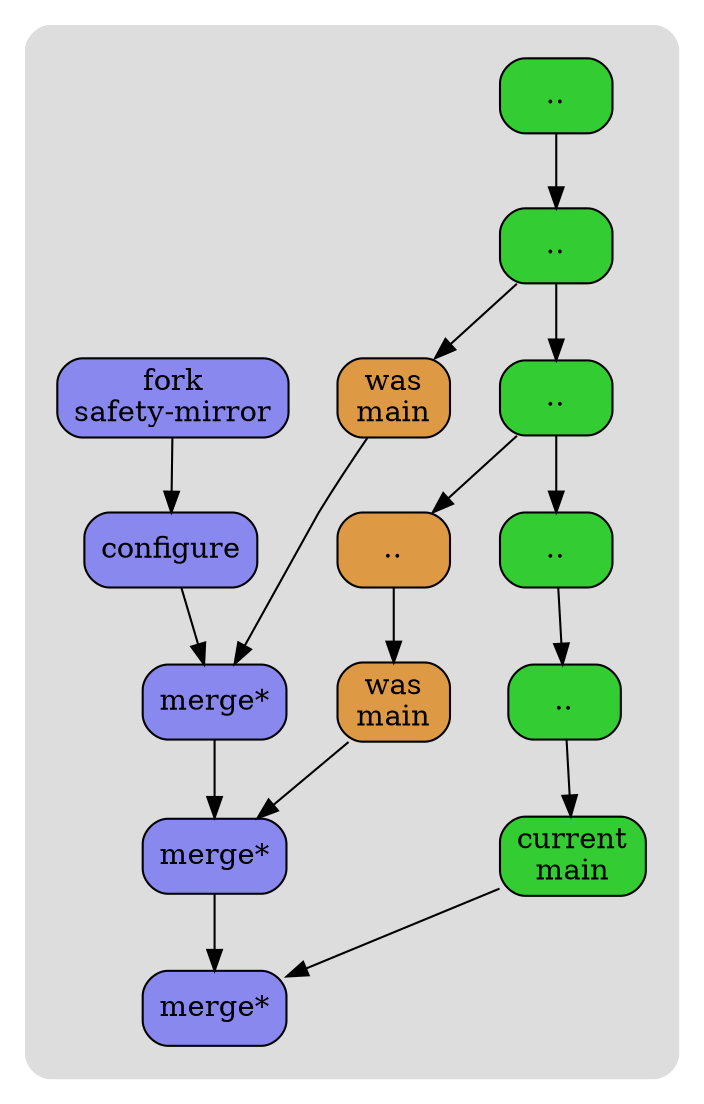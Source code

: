 digraph {
    graph [bgcolor=invis compound=true]
    subgraph cluster_all
    {
        graph [color=invis bgcolor="#dddddd" style=rounded]

        node [style="rounded,filled" shape=rect label=""]

        subgraph cluster_mirror {
            node [fillcolor="#8888ee"]
            tool [label="fork\nsafety-mirror"]
            conf [label="configure"]
            merge0 [label="merge*"]
            merge1 [label="merge*"]
            merge2 [label="merge*"]
            tool -> conf -> merge0 -> merge1 -> merge2
        }

        subgraph cluster_dep_lost {
            node [fillcolor="#dd9944" label=".."]
            dep2 [label="was\nmain"]
            dep4
            dep5 [label="was\nmain"]
        }

        subgraph cluster_dep_main {
            node [fillcolor="#33cc33" label=".."]
            latest [label="current\nmain"]
            dep0 -> dep1 -> dep2 -> merge0
            dep1 -> dep3 -> dep4 -> dep5 -> merge1
            dep3 -> dep6 -> dep7 -> latest -> merge2
        }

        dep2 -> dep4 [style=invis]
    }
}